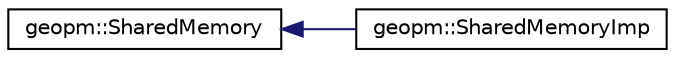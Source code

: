 digraph "Graphical Class Hierarchy"
{
  edge [fontname="Helvetica",fontsize="10",labelfontname="Helvetica",labelfontsize="10"];
  node [fontname="Helvetica",fontsize="10",shape=record];
  rankdir="LR";
  Node0 [label="geopm::SharedMemory",height=0.2,width=0.4,color="black", fillcolor="white", style="filled",URL="$classgeopm_1_1_shared_memory.html",tooltip="This class encapsulates an inter-process shared memory region. "];
  Node0 -> Node1 [dir="back",color="midnightblue",fontsize="10",style="solid",fontname="Helvetica"];
  Node1 [label="geopm::SharedMemoryImp",height=0.2,width=0.4,color="black", fillcolor="white", style="filled",URL="$classgeopm_1_1_shared_memory_imp.html"];
}
